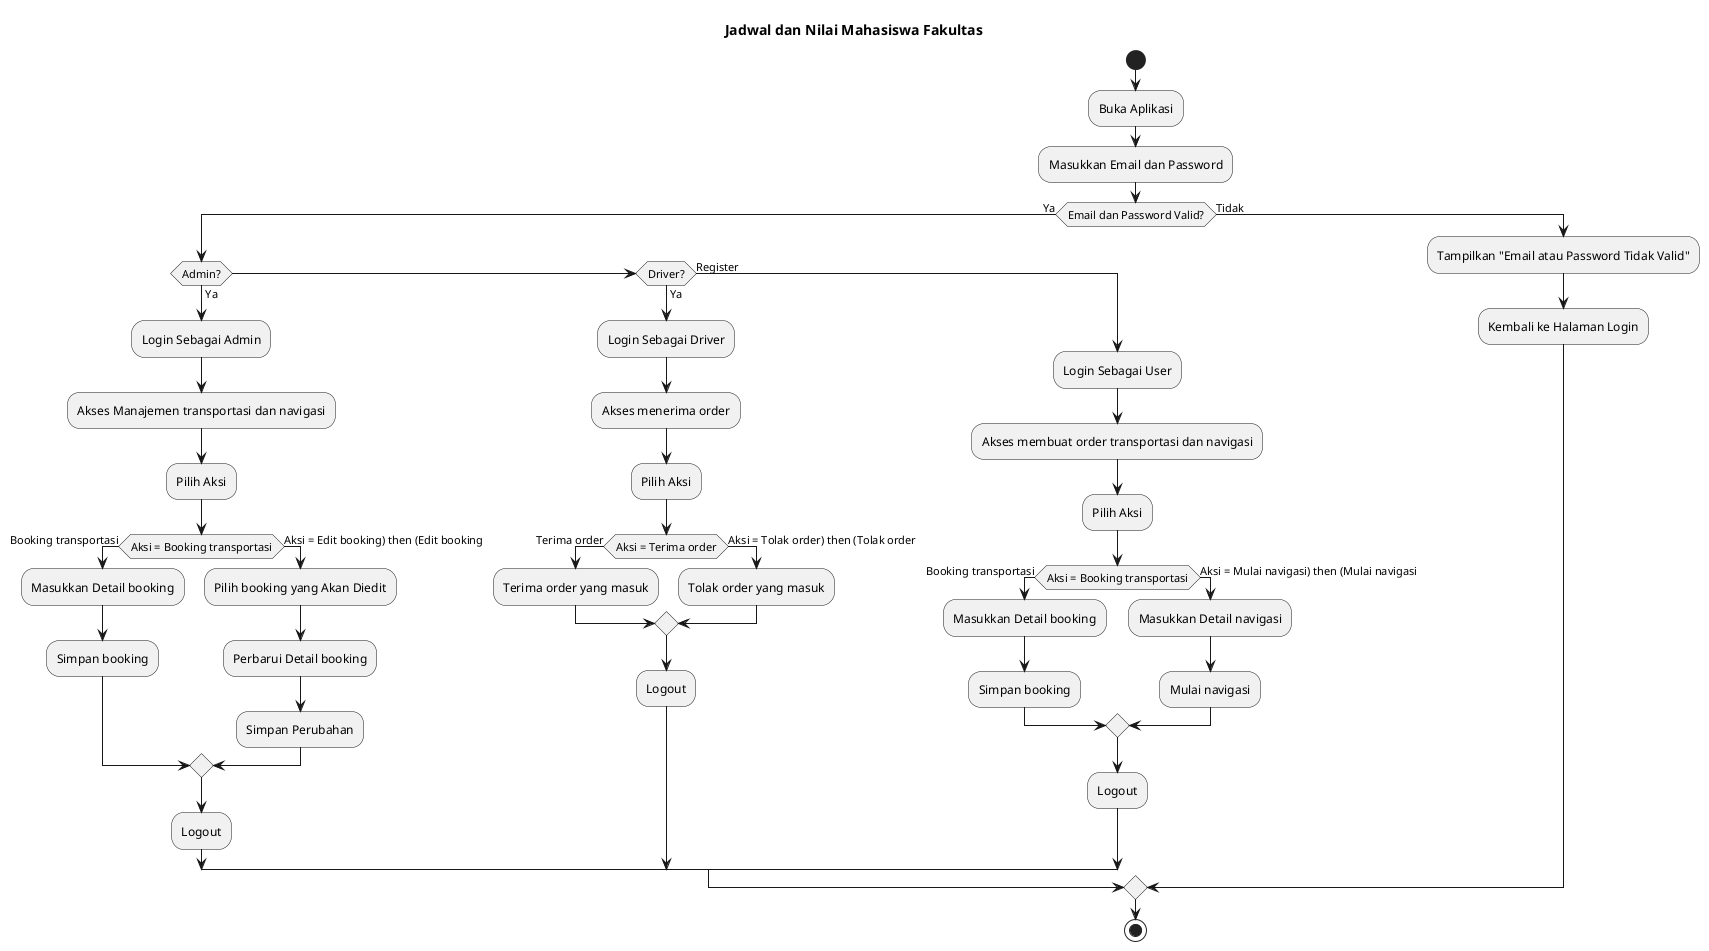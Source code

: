 @startuml fakultas
title Jadwal dan Nilai Mahasiswa Fakultas

start

:Buka Aplikasi;

:Masukkan Email dan Password;

if (Email dan Password Valid?) then (Ya)
    if (Admin?) then (Ya)
        :Login Sebagai Admin;
        :Akses Manajemen transportasi dan navigasi;
        :Pilih Aksi;
        if (Aksi = Booking transportasi) then (Booking transportasi)
            :Masukkan Detail booking;
            :Simpan booking;
        else (Aksi = Edit booking) then (Edit booking)
            :Pilih booking yang Akan Diedit;
            :Perbarui Detail booking;
            :Simpan Perubahan;
        endif
        :Logout;
    elseif (Driver?) then (Ya)
        :Login Sebagai Driver;
        :Akses menerima order;
        :Pilih Aksi;
        if (Aksi = Terima order) then (Terima order)
            :Terima order yang masuk;
        else (Aksi = Tolak order) then (Tolak order)
            :Tolak order yang masuk;
        endif
        :Logout;
    else (Register)
        :Login Sebagai User;
        :Akses membuat order transportasi dan navigasi;
        :Pilih Aksi;
        if (Aksi = Booking transportasi) then (Booking transportasi)
            :Masukkan Detail booking;
            :Simpan booking;
        else (Aksi = Mulai navigasi) then (Mulai navigasi)
            :Masukkan Detail navigasi;
            :Mulai navigasi;
        endif
        :Logout;
    endif
else (Tidak)
    :Tampilkan "Email atau Password Tidak Valid";
    :Kembali ke Halaman Login;
endif

stop

@enduml